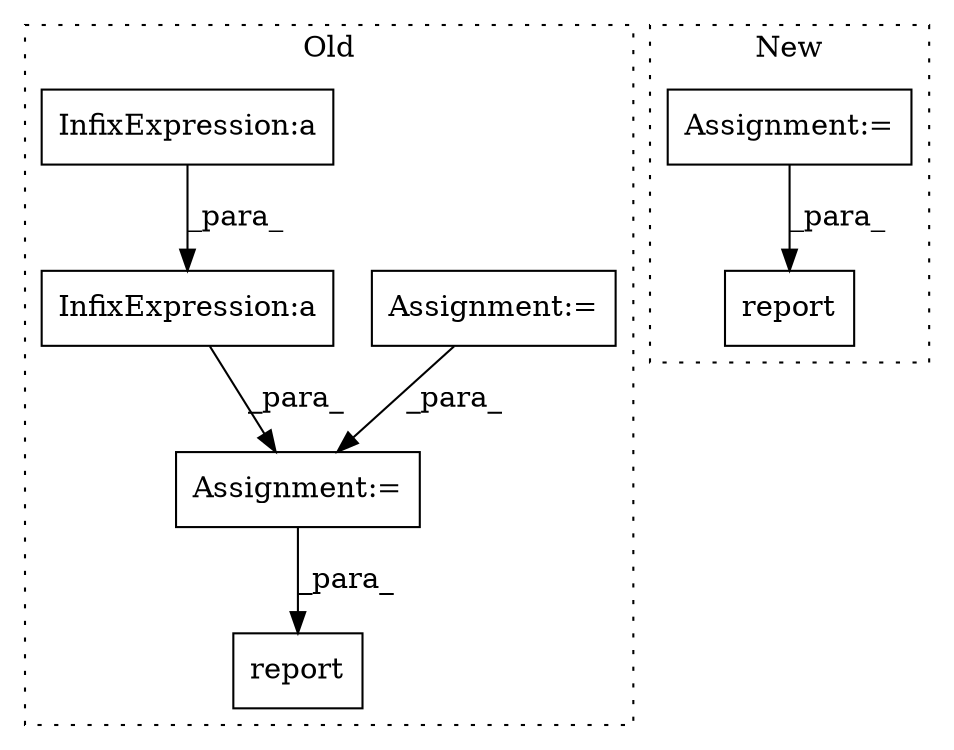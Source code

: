 digraph G {
subgraph cluster0 {
1 [label="report" a="32" s="6214,6272" l="7,1" shape="box"];
3 [label="Assignment:=" a="7" s="5906" l="1" shape="box"];
4 [label="Assignment:=" a="7" s="6014" l="1" shape="box"];
6 [label="InfixExpression:a" a="27" s="6172" l="3" shape="box"];
7 [label="InfixExpression:a" a="27" s="6127" l="3" shape="box"];
label = "Old";
style="dotted";
}
subgraph cluster1 {
2 [label="report" a="32" s="5106,5219" l="7,1" shape="box"];
5 [label="Assignment:=" a="7" s="4716" l="1" shape="box"];
label = "New";
style="dotted";
}
3 -> 4 [label="_para_"];
4 -> 1 [label="_para_"];
5 -> 2 [label="_para_"];
6 -> 4 [label="_para_"];
7 -> 6 [label="_para_"];
}